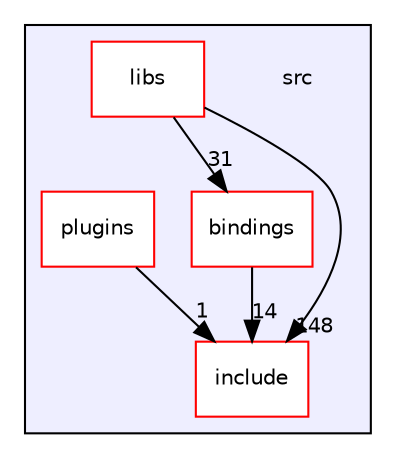 digraph "src" {
  compound=true
  node [ fontsize="10", fontname="Helvetica"];
  edge [ labelfontsize="10", labelfontname="Helvetica"];
  subgraph clusterdir_68267d1309a1af8e8297ef4c3efbcdba {
    graph [ bgcolor="#eeeeff", pencolor="black", label="" URL="dir_68267d1309a1af8e8297ef4c3efbcdba.html"];
    dir_68267d1309a1af8e8297ef4c3efbcdba [shape=plaintext label="src"];
    dir_ea91a2a72b7cbbf988d2bd2cd1d23e49 [shape=box label="bindings" color="red" fillcolor="white" style="filled" URL="dir_ea91a2a72b7cbbf988d2bd2cd1d23e49.html"];
    dir_b0856f6b0d80ccb263b2f415c91f9e17 [shape=box label="include" color="red" fillcolor="white" style="filled" URL="dir_b0856f6b0d80ccb263b2f415c91f9e17.html"];
    dir_87a455bccb09a92130c26a11a880c98a [shape=box label="libs" color="red" fillcolor="white" style="filled" URL="dir_87a455bccb09a92130c26a11a880c98a.html"];
    dir_7020b8b7abcceffa3f9f7a2d24718f16 [shape=box label="plugins" color="red" fillcolor="white" style="filled" URL="dir_7020b8b7abcceffa3f9f7a2d24718f16.html"];
  }
  dir_7020b8b7abcceffa3f9f7a2d24718f16->dir_b0856f6b0d80ccb263b2f415c91f9e17 [headlabel="1", labeldistance=1.5 headhref="dir_000010_000025.html"];
  dir_87a455bccb09a92130c26a11a880c98a->dir_b0856f6b0d80ccb263b2f415c91f9e17 [headlabel="148", labeldistance=1.5 headhref="dir_000001_000025.html"];
  dir_87a455bccb09a92130c26a11a880c98a->dir_ea91a2a72b7cbbf988d2bd2cd1d23e49 [headlabel="31", labeldistance=1.5 headhref="dir_000001_000016.html"];
  dir_ea91a2a72b7cbbf988d2bd2cd1d23e49->dir_b0856f6b0d80ccb263b2f415c91f9e17 [headlabel="14", labeldistance=1.5 headhref="dir_000016_000025.html"];
}

